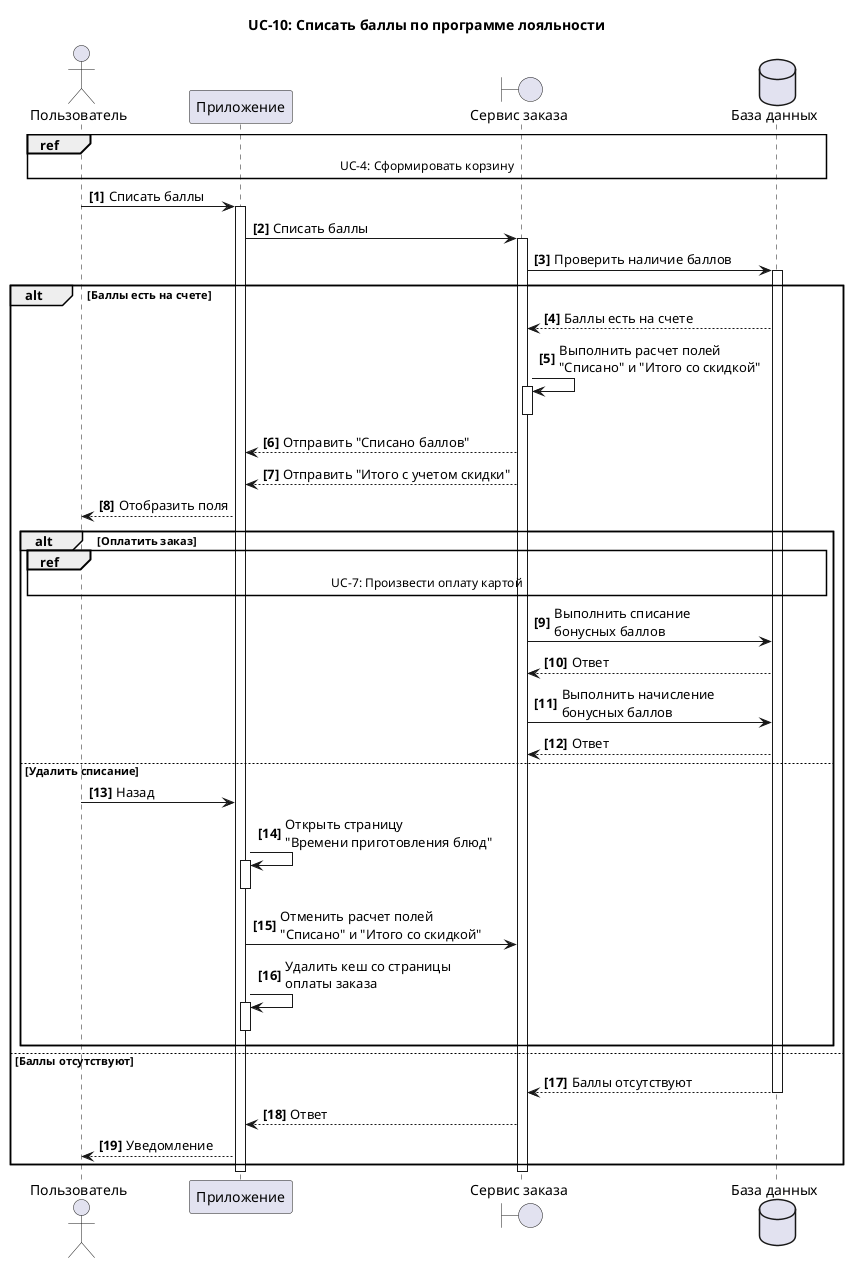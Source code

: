 @startuml
title UC-10: Списать баллы по программе лояльности
actor "Пользователь" as U 
participant  "Приложение" as A 
boundary "Сервис заказа" as S
dataBase "База данных" as DB 
autonumber "<b>[0]" 

ref over U,A,S,DB
UC-4: Сформировать корзину
end ref

U->A++: Списать баллы
A->S++: Списать баллы
S->DB++: Проверить наличие баллов
alt Баллы есть на счете
DB-->S:Баллы есть на счете
S->S++: Выполнить расчет полей \n"Списано" и "Итого со скидкой" 
S--
S-->A: Отправить "Списано баллов"
S-->A: Отправить "Итого с учетом скидки"
A-->U: Отобразить поля
alt Оплатить заказ
ref over U,A,S, DB
UC-7: Произвести оплату картой
end ref
S->DB: Выполнить списание \nбонусных баллов 
DB-->S: Ответ
S->DB: Выполнить начисление \nбонусных баллов 
DB-->S: Ответ
else Удалить списание
U->A: Назад
A->A++: Открыть страницу  \n"Времени приготовления блюд"
A--
A->S: Отменить расчет полей \n"Списано" и "Итого со скидкой" 
A->A++: Удалить кеш со страницы \nоплаты заказа
A--
end
else  Баллы отсутствуют
DB-->S:Баллы отсутствуют
DB--
S-->A: Ответ
A-->U: Уведомление
end
S--
A--
@enduml
